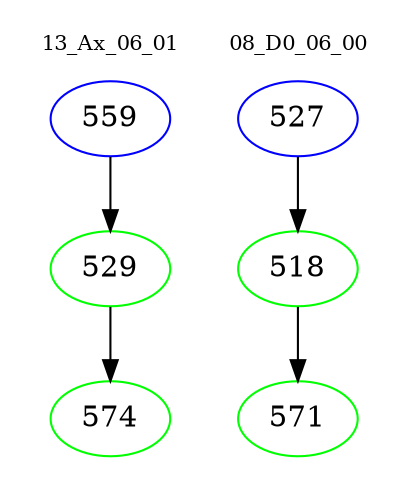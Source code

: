 digraph{
subgraph cluster_0 {
color = white
label = "13_Ax_06_01";
fontsize=10;
T0_559 [label="559", color="blue"]
T0_559 -> T0_529 [color="black"]
T0_529 [label="529", color="green"]
T0_529 -> T0_574 [color="black"]
T0_574 [label="574", color="green"]
}
subgraph cluster_1 {
color = white
label = "08_D0_06_00";
fontsize=10;
T1_527 [label="527", color="blue"]
T1_527 -> T1_518 [color="black"]
T1_518 [label="518", color="green"]
T1_518 -> T1_571 [color="black"]
T1_571 [label="571", color="green"]
}
}
